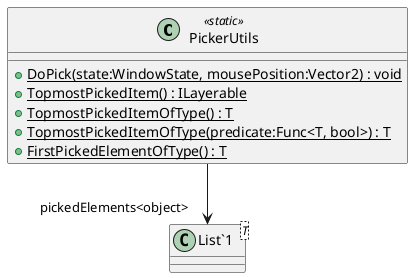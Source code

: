 @startuml
class PickerUtils <<static>> {
    + {static} DoPick(state:WindowState, mousePosition:Vector2) : void
    + {static} TopmostPickedItem() : ILayerable
    + {static} TopmostPickedItemOfType() : T
    + {static} TopmostPickedItemOfType(predicate:Func<T, bool>) : T
    + {static} FirstPickedElementOfType() : T
}
class "List`1"<T> {
}
PickerUtils --> "pickedElements<object>" "List`1"
@enduml
